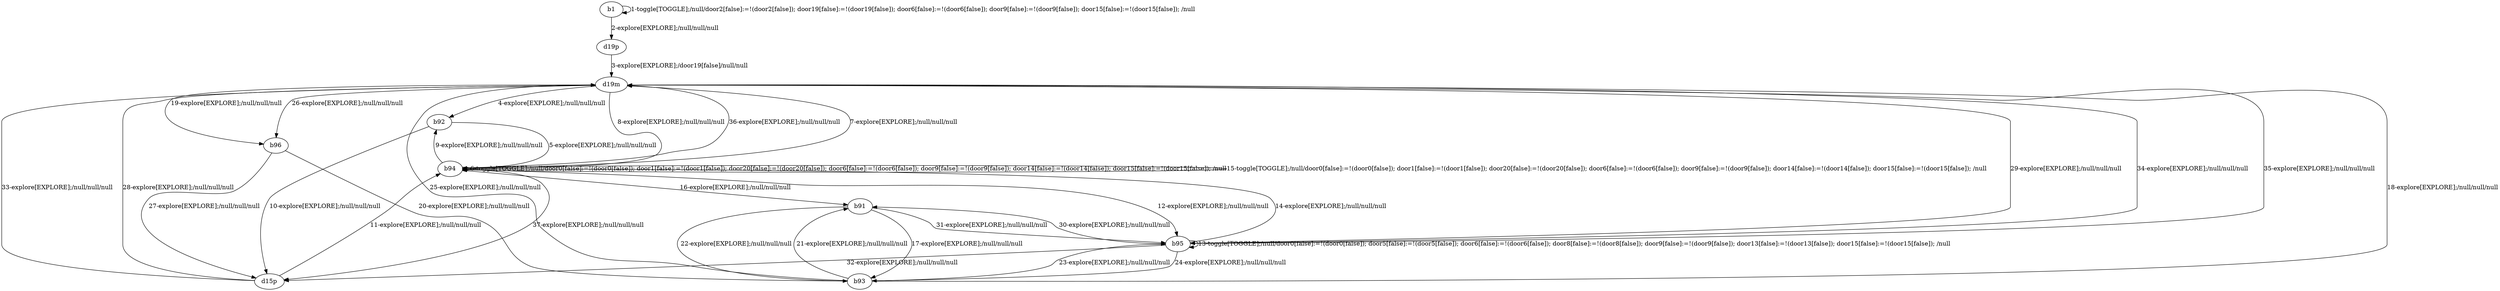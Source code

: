 # Total number of goals covered by this test: 1
# b94 --> b91

digraph g {
"b1" -> "b1" [label = "1-toggle[TOGGLE];/null/door2[false]:=!(door2[false]); door19[false]:=!(door19[false]); door6[false]:=!(door6[false]); door9[false]:=!(door9[false]); door15[false]:=!(door15[false]); /null"];
"b1" -> "d19p" [label = "2-explore[EXPLORE];/null/null/null"];
"d19p" -> "d19m" [label = "3-explore[EXPLORE];/door19[false]/null/null"];
"d19m" -> "b92" [label = "4-explore[EXPLORE];/null/null/null"];
"b92" -> "b94" [label = "5-explore[EXPLORE];/null/null/null"];
"b94" -> "b94" [label = "6-toggle[TOGGLE];/null/door0[false]:=!(door0[false]); door1[false]:=!(door1[false]); door20[false]:=!(door20[false]); door6[false]:=!(door6[false]); door9[false]:=!(door9[false]); door14[false]:=!(door14[false]); door15[false]:=!(door15[false]); /null"];
"b94" -> "d19m" [label = "7-explore[EXPLORE];/null/null/null"];
"d19m" -> "b94" [label = "8-explore[EXPLORE];/null/null/null"];
"b94" -> "b92" [label = "9-explore[EXPLORE];/null/null/null"];
"b92" -> "d15p" [label = "10-explore[EXPLORE];/null/null/null"];
"d15p" -> "b94" [label = "11-explore[EXPLORE];/null/null/null"];
"b94" -> "b95" [label = "12-explore[EXPLORE];/null/null/null"];
"b95" -> "b95" [label = "13-toggle[TOGGLE];/null/door0[false]:=!(door0[false]); door5[false]:=!(door5[false]); door6[false]:=!(door6[false]); door8[false]:=!(door8[false]); door9[false]:=!(door9[false]); door13[false]:=!(door13[false]); door15[false]:=!(door15[false]); /null"];
"b95" -> "b94" [label = "14-explore[EXPLORE];/null/null/null"];
"b94" -> "b94" [label = "15-toggle[TOGGLE];/null/door0[false]:=!(door0[false]); door1[false]:=!(door1[false]); door20[false]:=!(door20[false]); door6[false]:=!(door6[false]); door9[false]:=!(door9[false]); door14[false]:=!(door14[false]); door15[false]:=!(door15[false]); /null"];
"b94" -> "b91" [label = "16-explore[EXPLORE];/null/null/null"];
"b91" -> "b93" [label = "17-explore[EXPLORE];/null/null/null"];
"b93" -> "d19m" [label = "18-explore[EXPLORE];/null/null/null"];
"d19m" -> "b96" [label = "19-explore[EXPLORE];/null/null/null"];
"b96" -> "b93" [label = "20-explore[EXPLORE];/null/null/null"];
"b93" -> "b91" [label = "21-explore[EXPLORE];/null/null/null"];
"b91" -> "b93" [label = "22-explore[EXPLORE];/null/null/null"];
"b93" -> "b95" [label = "23-explore[EXPLORE];/null/null/null"];
"b95" -> "b93" [label = "24-explore[EXPLORE];/null/null/null"];
"b93" -> "d19m" [label = "25-explore[EXPLORE];/null/null/null"];
"d19m" -> "b96" [label = "26-explore[EXPLORE];/null/null/null"];
"b96" -> "d15p" [label = "27-explore[EXPLORE];/null/null/null"];
"d15p" -> "d19m" [label = "28-explore[EXPLORE];/null/null/null"];
"d19m" -> "b95" [label = "29-explore[EXPLORE];/null/null/null"];
"b95" -> "b91" [label = "30-explore[EXPLORE];/null/null/null"];
"b91" -> "b95" [label = "31-explore[EXPLORE];/null/null/null"];
"b95" -> "d15p" [label = "32-explore[EXPLORE];/null/null/null"];
"d15p" -> "d19m" [label = "33-explore[EXPLORE];/null/null/null"];
"d19m" -> "b95" [label = "34-explore[EXPLORE];/null/null/null"];
"b95" -> "d19m" [label = "35-explore[EXPLORE];/null/null/null"];
"d19m" -> "b94" [label = "36-explore[EXPLORE];/null/null/null"];
"b94" -> "d15p" [label = "37-explore[EXPLORE];/null/null/null"];
}